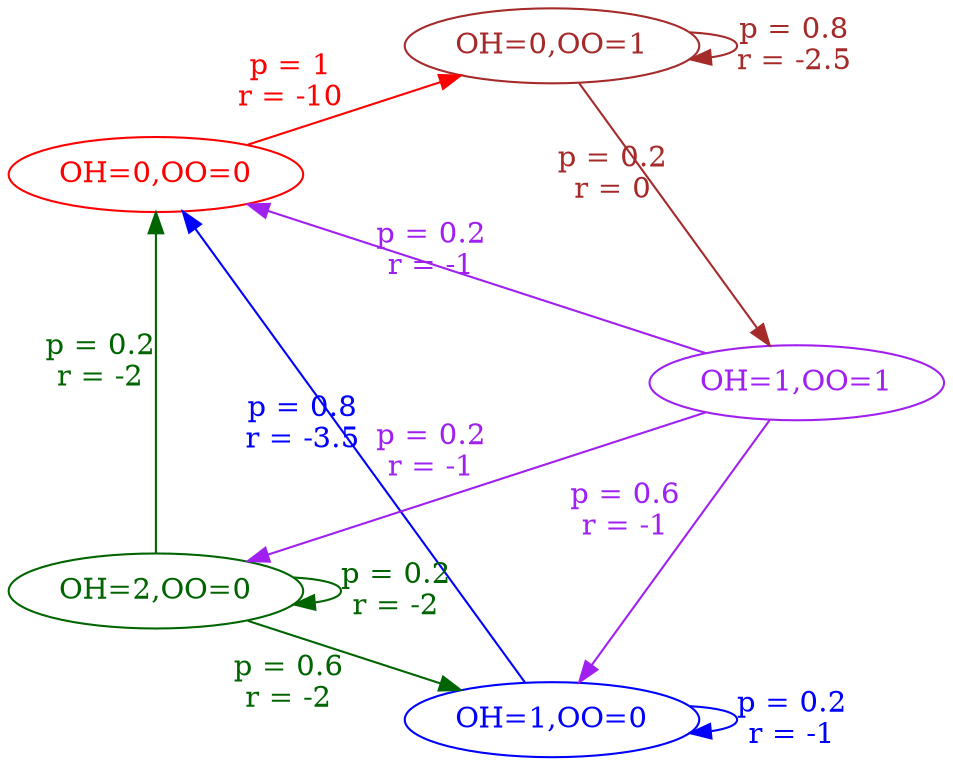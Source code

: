 digraph simple_inventory
{
  /*
  Sequence of events in a day:
  1: Observe State (On-hand, On-Order) denoted as (OH, OO)
  2: Take Action (denoted as O): Order 1 unit if OH=0, otherwise order 0
  3: Record Reward as negative of holding cost of 1 per unit of on-hand inventory
  4: Received order quantity that was placed the previous day
  5: Experience random demand with probabilities:  P(0) = 0.2, P(1) = 0.6, P(2) = 0.2
  6: Record Reward as negative of stockout cost of 10 per unit of missed sale from demand
  */
  layout="circo"
  A [label="OH=0,OO=0", color=Red, fontcolor=Red]
  B [label="OH=1,OO=0", color=Blue, fontcolor=Blue]
  C [label="OH=2,OO=0", color=darkgreen, fontcolor=darkgreen]
  D [label="OH=0,OO=1", color=Brown, fontcolor=Brown]
  E [label="OH=1,OO=1", color=Purple, fontcolor=Purple]

  A->D [label="p = 1\nr = -10", color=Red, fontcolor=Red]

  B->A [label="p = 0.8\nr = -3.5", color=Blue, fontcolor=Blue]
  B->B [label="p = 0.2\nr = -1", color=Blue, fontcolor=Blue]

  C->A [label="p = 0.2\nr = -2", color=darkgreen, fontcolor=darkgreen]
  C->B [label="p = 0.6\nr = -2", color=darkgreen, fontcolor=darkgreen]
  C->C [label="p = 0.2\nr = -2", color=darkgreen, fontcolor=darkgreen]

  D->D [label="p = 0.8\nr = -2.5", color=Brown, fontcolor=Brown]
  D->E [label="p = 0.2\nr = 0", color=Brown, fontcolor=Brown]
  
  E->A [label="p = 0.2\nr = -1", color=Purple, fontcolor=Purple]
  E->B [label="p = 0.6\nr = -1", color=Purple, fontcolor=Purple]
  E->C [label="p = 0.2\nr = -1", color=Purple, fontcolor=Purple]
}


